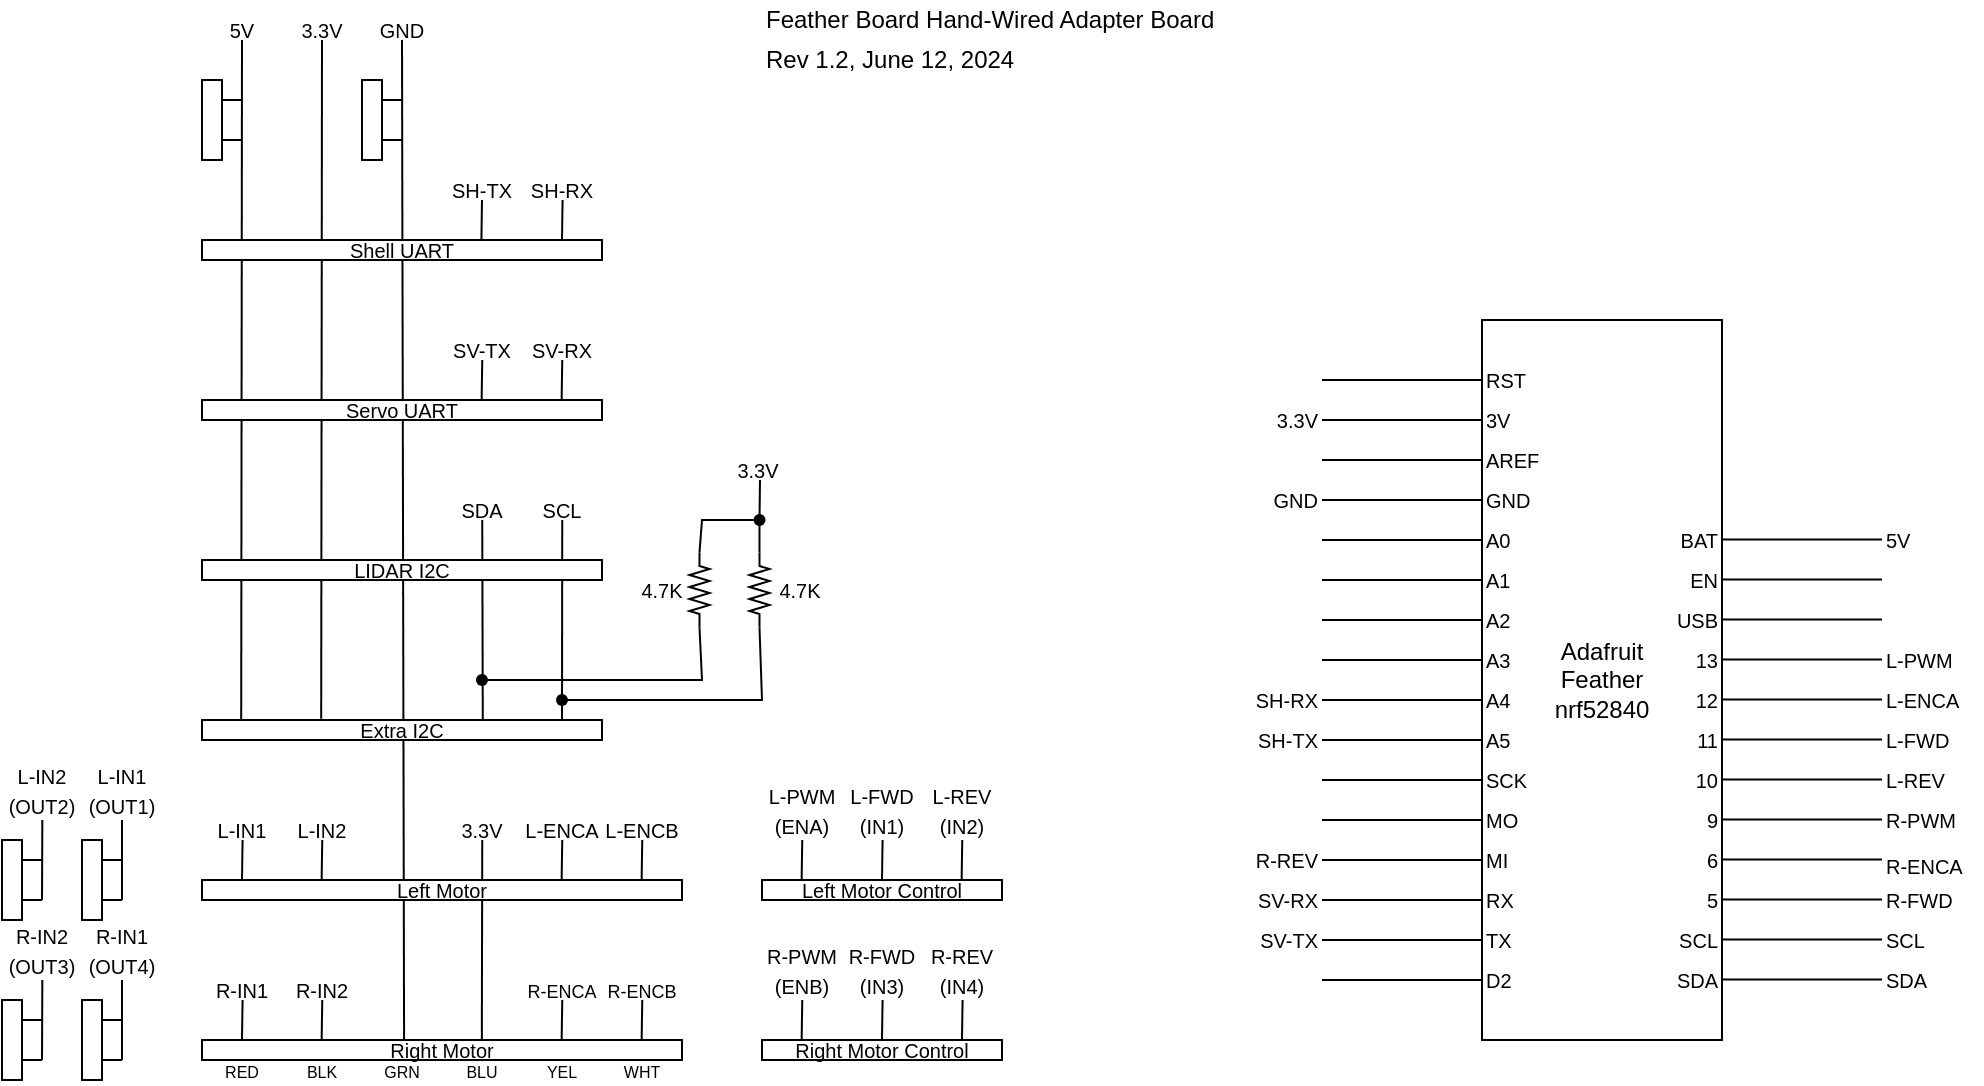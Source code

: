 <mxfile version="24.5.1" type="device">
  <diagram name="Page-1" id="ErsykutCRhVmX9wrEF7B">
    <mxGraphModel dx="818" dy="628" grid="1" gridSize="10" guides="1" tooltips="1" connect="1" arrows="1" fold="1" page="1" pageScale="1" pageWidth="1100" pageHeight="850" math="0" shadow="0">
      <root>
        <mxCell id="0" />
        <mxCell id="1" parent="0" />
        <mxCell id="u8yvNCscexexuMwgu2ZC-60" value="" style="endArrow=none;html=1;rounded=0;exitX=0.583;exitY=-0.033;exitDx=0;exitDy=0;exitPerimeter=0;" parent="1" source="u8yvNCscexexuMwgu2ZC-42" edge="1">
          <mxGeometry width="50" height="50" relative="1" as="geometry">
            <mxPoint x="299.83" y="520" as="sourcePoint" />
            <mxPoint x="300.12" y="500" as="targetPoint" />
          </mxGeometry>
        </mxCell>
        <mxCell id="-B5pS0t0CwIrMXYpFPi_-94" value="" style="endArrow=none;html=1;rounded=0;" parent="1" edge="1">
          <mxGeometry width="50" height="50" relative="1" as="geometry">
            <mxPoint x="340" y="440" as="sourcePoint" />
            <mxPoint x="340.12" y="340" as="targetPoint" />
          </mxGeometry>
        </mxCell>
        <mxCell id="-B5pS0t0CwIrMXYpFPi_-93" value="" style="endArrow=none;html=1;rounded=0;exitX=0.702;exitY=0;exitDx=0;exitDy=0;exitPerimeter=0;" parent="1" source="-B5pS0t0CwIrMXYpFPi_-90" edge="1">
          <mxGeometry width="50" height="50" relative="1" as="geometry">
            <mxPoint x="299.83" y="360" as="sourcePoint" />
            <mxPoint x="300.12" y="340" as="targetPoint" />
          </mxGeometry>
        </mxCell>
        <mxCell id="-B5pS0t0CwIrMXYpFPi_-2" value="Adafruit&lt;div&gt;Feather&lt;/div&gt;&lt;div&gt;nrf52840&lt;/div&gt;" style="rounded=0;whiteSpace=wrap;html=1;" parent="1" vertex="1">
          <mxGeometry x="800" y="240" width="120" height="360" as="geometry" />
        </mxCell>
        <mxCell id="-B5pS0t0CwIrMXYpFPi_-5" value="&lt;font style=&quot;font-size: 10px;&quot;&gt;D2&lt;/font&gt;" style="text;html=1;align=left;verticalAlign=middle;whiteSpace=wrap;rounded=0;" parent="1" vertex="1">
          <mxGeometry x="800" y="560" width="20" height="20" as="geometry" />
        </mxCell>
        <mxCell id="-B5pS0t0CwIrMXYpFPi_-6" value="" style="endArrow=none;html=1;rounded=0;entryX=0;entryY=0.5;entryDx=0;entryDy=0;" parent="1" target="-B5pS0t0CwIrMXYpFPi_-5" edge="1">
          <mxGeometry width="50" height="50" relative="1" as="geometry">
            <mxPoint x="720" y="570" as="sourcePoint" />
            <mxPoint x="790" y="380" as="targetPoint" />
          </mxGeometry>
        </mxCell>
        <mxCell id="-B5pS0t0CwIrMXYpFPi_-7" value="&lt;font style=&quot;font-size: 10px;&quot;&gt;TX&lt;/font&gt;" style="text;html=1;align=left;verticalAlign=middle;whiteSpace=wrap;rounded=0;" parent="1" vertex="1">
          <mxGeometry x="800" y="540" width="20" height="20" as="geometry" />
        </mxCell>
        <mxCell id="-B5pS0t0CwIrMXYpFPi_-8" value="" style="endArrow=none;html=1;rounded=0;entryX=0;entryY=0.5;entryDx=0;entryDy=0;" parent="1" target="-B5pS0t0CwIrMXYpFPi_-7" edge="1">
          <mxGeometry width="50" height="50" relative="1" as="geometry">
            <mxPoint x="720" y="550" as="sourcePoint" />
            <mxPoint x="790" y="360" as="targetPoint" />
          </mxGeometry>
        </mxCell>
        <mxCell id="-B5pS0t0CwIrMXYpFPi_-9" value="&lt;font style=&quot;font-size: 10px;&quot;&gt;RX&lt;/font&gt;" style="text;html=1;align=left;verticalAlign=middle;whiteSpace=wrap;rounded=0;" parent="1" vertex="1">
          <mxGeometry x="800" y="520" width="20" height="20" as="geometry" />
        </mxCell>
        <mxCell id="-B5pS0t0CwIrMXYpFPi_-10" value="" style="endArrow=none;html=1;rounded=0;entryX=0;entryY=0.5;entryDx=0;entryDy=0;" parent="1" target="-B5pS0t0CwIrMXYpFPi_-9" edge="1">
          <mxGeometry width="50" height="50" relative="1" as="geometry">
            <mxPoint x="720" y="530" as="sourcePoint" />
            <mxPoint x="790" y="340" as="targetPoint" />
          </mxGeometry>
        </mxCell>
        <mxCell id="-B5pS0t0CwIrMXYpFPi_-11" value="&lt;font style=&quot;font-size: 10px;&quot;&gt;MI&lt;/font&gt;" style="text;html=1;align=left;verticalAlign=middle;whiteSpace=wrap;rounded=0;" parent="1" vertex="1">
          <mxGeometry x="800" y="500" width="20" height="20" as="geometry" />
        </mxCell>
        <mxCell id="-B5pS0t0CwIrMXYpFPi_-12" value="" style="endArrow=none;html=1;rounded=0;entryX=0;entryY=0.5;entryDx=0;entryDy=0;" parent="1" target="-B5pS0t0CwIrMXYpFPi_-11" edge="1">
          <mxGeometry width="50" height="50" relative="1" as="geometry">
            <mxPoint x="720" y="510" as="sourcePoint" />
            <mxPoint x="790" y="320" as="targetPoint" />
          </mxGeometry>
        </mxCell>
        <mxCell id="-B5pS0t0CwIrMXYpFPi_-13" value="&lt;font style=&quot;font-size: 10px;&quot;&gt;MO&lt;/font&gt;" style="text;html=1;align=left;verticalAlign=middle;whiteSpace=wrap;rounded=0;" parent="1" vertex="1">
          <mxGeometry x="800" y="480" width="20" height="20" as="geometry" />
        </mxCell>
        <mxCell id="-B5pS0t0CwIrMXYpFPi_-14" value="" style="endArrow=none;html=1;rounded=0;entryX=0;entryY=0.5;entryDx=0;entryDy=0;" parent="1" target="-B5pS0t0CwIrMXYpFPi_-13" edge="1">
          <mxGeometry width="50" height="50" relative="1" as="geometry">
            <mxPoint x="720" y="490" as="sourcePoint" />
            <mxPoint x="790" y="300" as="targetPoint" />
          </mxGeometry>
        </mxCell>
        <mxCell id="-B5pS0t0CwIrMXYpFPi_-15" value="&lt;font style=&quot;font-size: 10px;&quot;&gt;SCK&lt;/font&gt;" style="text;html=1;align=left;verticalAlign=middle;whiteSpace=wrap;rounded=0;" parent="1" vertex="1">
          <mxGeometry x="800" y="460" width="20" height="20" as="geometry" />
        </mxCell>
        <mxCell id="-B5pS0t0CwIrMXYpFPi_-16" value="" style="endArrow=none;html=1;rounded=0;entryX=0;entryY=0.5;entryDx=0;entryDy=0;" parent="1" target="-B5pS0t0CwIrMXYpFPi_-15" edge="1">
          <mxGeometry width="50" height="50" relative="1" as="geometry">
            <mxPoint x="720" y="470" as="sourcePoint" />
            <mxPoint x="790" y="280" as="targetPoint" />
          </mxGeometry>
        </mxCell>
        <mxCell id="-B5pS0t0CwIrMXYpFPi_-17" value="&lt;font style=&quot;font-size: 10px;&quot;&gt;A5&lt;/font&gt;" style="text;html=1;align=left;verticalAlign=middle;whiteSpace=wrap;rounded=0;" parent="1" vertex="1">
          <mxGeometry x="800" y="440" width="20" height="20" as="geometry" />
        </mxCell>
        <mxCell id="-B5pS0t0CwIrMXYpFPi_-18" value="" style="endArrow=none;html=1;rounded=0;entryX=0;entryY=0.5;entryDx=0;entryDy=0;" parent="1" target="-B5pS0t0CwIrMXYpFPi_-17" edge="1">
          <mxGeometry width="50" height="50" relative="1" as="geometry">
            <mxPoint x="720" y="450" as="sourcePoint" />
            <mxPoint x="790" y="260" as="targetPoint" />
          </mxGeometry>
        </mxCell>
        <mxCell id="-B5pS0t0CwIrMXYpFPi_-19" value="&lt;font style=&quot;font-size: 10px;&quot;&gt;A4&lt;/font&gt;" style="text;html=1;align=left;verticalAlign=middle;whiteSpace=wrap;rounded=0;" parent="1" vertex="1">
          <mxGeometry x="800" y="420" width="20" height="20" as="geometry" />
        </mxCell>
        <mxCell id="-B5pS0t0CwIrMXYpFPi_-20" value="" style="endArrow=none;html=1;rounded=0;entryX=0;entryY=0.5;entryDx=0;entryDy=0;" parent="1" target="-B5pS0t0CwIrMXYpFPi_-19" edge="1">
          <mxGeometry width="50" height="50" relative="1" as="geometry">
            <mxPoint x="720" y="430" as="sourcePoint" />
            <mxPoint x="790" y="240" as="targetPoint" />
          </mxGeometry>
        </mxCell>
        <mxCell id="-B5pS0t0CwIrMXYpFPi_-21" value="&lt;font style=&quot;font-size: 10px;&quot;&gt;A3&lt;/font&gt;" style="text;html=1;align=left;verticalAlign=middle;whiteSpace=wrap;rounded=0;" parent="1" vertex="1">
          <mxGeometry x="800" y="400" width="20" height="20" as="geometry" />
        </mxCell>
        <mxCell id="-B5pS0t0CwIrMXYpFPi_-22" value="" style="endArrow=none;html=1;rounded=0;entryX=0;entryY=0.5;entryDx=0;entryDy=0;" parent="1" target="-B5pS0t0CwIrMXYpFPi_-21" edge="1">
          <mxGeometry width="50" height="50" relative="1" as="geometry">
            <mxPoint x="720" y="410" as="sourcePoint" />
            <mxPoint x="790" y="220" as="targetPoint" />
          </mxGeometry>
        </mxCell>
        <mxCell id="-B5pS0t0CwIrMXYpFPi_-23" value="&lt;font style=&quot;font-size: 10px;&quot;&gt;A2&lt;/font&gt;" style="text;html=1;align=left;verticalAlign=middle;whiteSpace=wrap;rounded=0;" parent="1" vertex="1">
          <mxGeometry x="800" y="380" width="20" height="20" as="geometry" />
        </mxCell>
        <mxCell id="-B5pS0t0CwIrMXYpFPi_-24" value="" style="endArrow=none;html=1;rounded=0;entryX=0;entryY=0.5;entryDx=0;entryDy=0;" parent="1" target="-B5pS0t0CwIrMXYpFPi_-23" edge="1">
          <mxGeometry width="50" height="50" relative="1" as="geometry">
            <mxPoint x="720" y="390" as="sourcePoint" />
            <mxPoint x="790" y="200" as="targetPoint" />
          </mxGeometry>
        </mxCell>
        <mxCell id="-B5pS0t0CwIrMXYpFPi_-25" value="&lt;font style=&quot;font-size: 10px;&quot;&gt;A1&lt;/font&gt;" style="text;html=1;align=left;verticalAlign=middle;whiteSpace=wrap;rounded=0;" parent="1" vertex="1">
          <mxGeometry x="800" y="360" width="20" height="20" as="geometry" />
        </mxCell>
        <mxCell id="-B5pS0t0CwIrMXYpFPi_-26" value="" style="endArrow=none;html=1;rounded=0;entryX=0;entryY=0.5;entryDx=0;entryDy=0;" parent="1" target="-B5pS0t0CwIrMXYpFPi_-25" edge="1">
          <mxGeometry width="50" height="50" relative="1" as="geometry">
            <mxPoint x="720" y="370" as="sourcePoint" />
            <mxPoint x="790" y="180" as="targetPoint" />
          </mxGeometry>
        </mxCell>
        <mxCell id="-B5pS0t0CwIrMXYpFPi_-27" value="&lt;font style=&quot;font-size: 10px;&quot;&gt;A0&lt;/font&gt;" style="text;html=1;align=left;verticalAlign=middle;whiteSpace=wrap;rounded=0;" parent="1" vertex="1">
          <mxGeometry x="800" y="340" width="20" height="20" as="geometry" />
        </mxCell>
        <mxCell id="-B5pS0t0CwIrMXYpFPi_-28" value="" style="endArrow=none;html=1;rounded=0;entryX=0;entryY=0.5;entryDx=0;entryDy=0;" parent="1" target="-B5pS0t0CwIrMXYpFPi_-27" edge="1">
          <mxGeometry width="50" height="50" relative="1" as="geometry">
            <mxPoint x="720" y="350" as="sourcePoint" />
            <mxPoint x="790" y="160" as="targetPoint" />
          </mxGeometry>
        </mxCell>
        <mxCell id="-B5pS0t0CwIrMXYpFPi_-29" value="&lt;font style=&quot;font-size: 10px;&quot;&gt;GND&lt;/font&gt;" style="text;html=1;align=left;verticalAlign=middle;whiteSpace=wrap;rounded=0;" parent="1" vertex="1">
          <mxGeometry x="800" y="320" width="20" height="20" as="geometry" />
        </mxCell>
        <mxCell id="-B5pS0t0CwIrMXYpFPi_-30" value="" style="endArrow=none;html=1;rounded=0;entryX=0;entryY=0.5;entryDx=0;entryDy=0;" parent="1" target="-B5pS0t0CwIrMXYpFPi_-29" edge="1">
          <mxGeometry width="50" height="50" relative="1" as="geometry">
            <mxPoint x="720" y="330" as="sourcePoint" />
            <mxPoint x="790" y="140" as="targetPoint" />
          </mxGeometry>
        </mxCell>
        <mxCell id="-B5pS0t0CwIrMXYpFPi_-31" value="&lt;font style=&quot;font-size: 10px;&quot;&gt;AREF&lt;/font&gt;" style="text;html=1;align=left;verticalAlign=middle;whiteSpace=wrap;rounded=0;" parent="1" vertex="1">
          <mxGeometry x="800" y="300" width="20" height="20" as="geometry" />
        </mxCell>
        <mxCell id="-B5pS0t0CwIrMXYpFPi_-32" value="" style="endArrow=none;html=1;rounded=0;entryX=0;entryY=0.5;entryDx=0;entryDy=0;" parent="1" target="-B5pS0t0CwIrMXYpFPi_-31" edge="1">
          <mxGeometry width="50" height="50" relative="1" as="geometry">
            <mxPoint x="720" y="310" as="sourcePoint" />
            <mxPoint x="790" y="120" as="targetPoint" />
          </mxGeometry>
        </mxCell>
        <mxCell id="-B5pS0t0CwIrMXYpFPi_-35" value="&lt;font style=&quot;font-size: 10px;&quot;&gt;3V&lt;/font&gt;" style="text;html=1;align=left;verticalAlign=middle;whiteSpace=wrap;rounded=0;" parent="1" vertex="1">
          <mxGeometry x="800" y="280" width="20" height="20" as="geometry" />
        </mxCell>
        <mxCell id="-B5pS0t0CwIrMXYpFPi_-36" value="" style="endArrow=none;html=1;rounded=0;entryX=0;entryY=0.5;entryDx=0;entryDy=0;" parent="1" target="-B5pS0t0CwIrMXYpFPi_-35" edge="1">
          <mxGeometry width="50" height="50" relative="1" as="geometry">
            <mxPoint x="720" y="290" as="sourcePoint" />
            <mxPoint x="790" y="100" as="targetPoint" />
          </mxGeometry>
        </mxCell>
        <mxCell id="-B5pS0t0CwIrMXYpFPi_-37" value="&lt;font style=&quot;font-size: 10px;&quot;&gt;RST&lt;/font&gt;" style="text;html=1;align=left;verticalAlign=middle;whiteSpace=wrap;rounded=0;" parent="1" vertex="1">
          <mxGeometry x="800" y="260" width="20" height="20" as="geometry" />
        </mxCell>
        <mxCell id="-B5pS0t0CwIrMXYpFPi_-38" value="" style="endArrow=none;html=1;rounded=0;entryX=0;entryY=0.5;entryDx=0;entryDy=0;" parent="1" target="-B5pS0t0CwIrMXYpFPi_-37" edge="1">
          <mxGeometry width="50" height="50" relative="1" as="geometry">
            <mxPoint x="720" y="270" as="sourcePoint" />
            <mxPoint x="790" y="80" as="targetPoint" />
          </mxGeometry>
        </mxCell>
        <mxCell id="-B5pS0t0CwIrMXYpFPi_-39" value="&lt;font style=&quot;font-size: 10px;&quot;&gt;SDA&lt;/font&gt;" style="text;html=1;align=right;verticalAlign=middle;whiteSpace=wrap;rounded=0;" parent="1" vertex="1">
          <mxGeometry x="900" y="560" width="20" height="20" as="geometry" />
        </mxCell>
        <mxCell id="-B5pS0t0CwIrMXYpFPi_-40" value="" style="endArrow=none;html=1;rounded=0;entryX=0;entryY=0.5;entryDx=0;entryDy=0;" parent="1" edge="1">
          <mxGeometry width="50" height="50" relative="1" as="geometry">
            <mxPoint x="920" y="569.76" as="sourcePoint" />
            <mxPoint x="1000" y="569.76" as="targetPoint" />
          </mxGeometry>
        </mxCell>
        <mxCell id="-B5pS0t0CwIrMXYpFPi_-42" value="&lt;font style=&quot;font-size: 10px;&quot;&gt;SCL&lt;/font&gt;" style="text;html=1;align=right;verticalAlign=middle;whiteSpace=wrap;rounded=0;" parent="1" vertex="1">
          <mxGeometry x="900" y="540" width="20" height="20" as="geometry" />
        </mxCell>
        <mxCell id="-B5pS0t0CwIrMXYpFPi_-43" value="" style="endArrow=none;html=1;rounded=0;entryX=0;entryY=0.5;entryDx=0;entryDy=0;" parent="1" edge="1">
          <mxGeometry width="50" height="50" relative="1" as="geometry">
            <mxPoint x="920" y="549.76" as="sourcePoint" />
            <mxPoint x="1000" y="549.76" as="targetPoint" />
          </mxGeometry>
        </mxCell>
        <mxCell id="-B5pS0t0CwIrMXYpFPi_-44" value="&lt;font style=&quot;font-size: 10px;&quot;&gt;5&lt;/font&gt;" style="text;html=1;align=right;verticalAlign=middle;whiteSpace=wrap;rounded=0;" parent="1" vertex="1">
          <mxGeometry x="900" y="520" width="20" height="20" as="geometry" />
        </mxCell>
        <mxCell id="-B5pS0t0CwIrMXYpFPi_-45" value="" style="endArrow=none;html=1;rounded=0;entryX=0;entryY=0.5;entryDx=0;entryDy=0;" parent="1" edge="1">
          <mxGeometry width="50" height="50" relative="1" as="geometry">
            <mxPoint x="920" y="529.76" as="sourcePoint" />
            <mxPoint x="1000" y="529.76" as="targetPoint" />
          </mxGeometry>
        </mxCell>
        <mxCell id="-B5pS0t0CwIrMXYpFPi_-46" value="&lt;font style=&quot;font-size: 10px;&quot;&gt;6&lt;/font&gt;" style="text;html=1;align=right;verticalAlign=middle;whiteSpace=wrap;rounded=0;" parent="1" vertex="1">
          <mxGeometry x="900" y="500" width="20" height="20" as="geometry" />
        </mxCell>
        <mxCell id="-B5pS0t0CwIrMXYpFPi_-47" value="" style="endArrow=none;html=1;rounded=0;entryX=0;entryY=0.5;entryDx=0;entryDy=0;" parent="1" edge="1">
          <mxGeometry width="50" height="50" relative="1" as="geometry">
            <mxPoint x="920" y="509.76" as="sourcePoint" />
            <mxPoint x="1000" y="509.76" as="targetPoint" />
          </mxGeometry>
        </mxCell>
        <mxCell id="-B5pS0t0CwIrMXYpFPi_-48" value="&lt;font style=&quot;font-size: 10px;&quot;&gt;9&lt;/font&gt;" style="text;html=1;align=right;verticalAlign=middle;whiteSpace=wrap;rounded=0;" parent="1" vertex="1">
          <mxGeometry x="900" y="480" width="20" height="20" as="geometry" />
        </mxCell>
        <mxCell id="-B5pS0t0CwIrMXYpFPi_-49" value="" style="endArrow=none;html=1;rounded=0;entryX=0;entryY=0.5;entryDx=0;entryDy=0;" parent="1" edge="1">
          <mxGeometry width="50" height="50" relative="1" as="geometry">
            <mxPoint x="920" y="489.76" as="sourcePoint" />
            <mxPoint x="1000" y="489.76" as="targetPoint" />
          </mxGeometry>
        </mxCell>
        <mxCell id="-B5pS0t0CwIrMXYpFPi_-50" value="&lt;font style=&quot;font-size: 10px;&quot;&gt;10&lt;/font&gt;" style="text;html=1;align=right;verticalAlign=middle;whiteSpace=wrap;rounded=0;" parent="1" vertex="1">
          <mxGeometry x="900" y="460" width="20" height="20" as="geometry" />
        </mxCell>
        <mxCell id="-B5pS0t0CwIrMXYpFPi_-51" value="" style="endArrow=none;html=1;rounded=0;entryX=0;entryY=0.5;entryDx=0;entryDy=0;" parent="1" edge="1">
          <mxGeometry width="50" height="50" relative="1" as="geometry">
            <mxPoint x="920" y="469.76" as="sourcePoint" />
            <mxPoint x="1000" y="469.76" as="targetPoint" />
          </mxGeometry>
        </mxCell>
        <mxCell id="-B5pS0t0CwIrMXYpFPi_-52" value="&lt;font style=&quot;font-size: 10px;&quot;&gt;11&lt;/font&gt;" style="text;html=1;align=right;verticalAlign=middle;whiteSpace=wrap;rounded=0;" parent="1" vertex="1">
          <mxGeometry x="900" y="440" width="20" height="20" as="geometry" />
        </mxCell>
        <mxCell id="-B5pS0t0CwIrMXYpFPi_-53" value="" style="endArrow=none;html=1;rounded=0;entryX=0;entryY=0.5;entryDx=0;entryDy=0;" parent="1" edge="1">
          <mxGeometry width="50" height="50" relative="1" as="geometry">
            <mxPoint x="920" y="449.76" as="sourcePoint" />
            <mxPoint x="1000" y="449.76" as="targetPoint" />
          </mxGeometry>
        </mxCell>
        <mxCell id="-B5pS0t0CwIrMXYpFPi_-54" value="&lt;font style=&quot;font-size: 10px;&quot;&gt;12&lt;/font&gt;" style="text;html=1;align=right;verticalAlign=middle;whiteSpace=wrap;rounded=0;" parent="1" vertex="1">
          <mxGeometry x="900" y="420" width="20" height="20" as="geometry" />
        </mxCell>
        <mxCell id="-B5pS0t0CwIrMXYpFPi_-55" value="" style="endArrow=none;html=1;rounded=0;entryX=0;entryY=0.5;entryDx=0;entryDy=0;" parent="1" edge="1">
          <mxGeometry width="50" height="50" relative="1" as="geometry">
            <mxPoint x="920" y="429.76" as="sourcePoint" />
            <mxPoint x="1000" y="429.76" as="targetPoint" />
          </mxGeometry>
        </mxCell>
        <mxCell id="-B5pS0t0CwIrMXYpFPi_-56" value="&lt;font style=&quot;font-size: 10px;&quot;&gt;13&lt;/font&gt;" style="text;html=1;align=right;verticalAlign=middle;whiteSpace=wrap;rounded=0;" parent="1" vertex="1">
          <mxGeometry x="900" y="400" width="20" height="20" as="geometry" />
        </mxCell>
        <mxCell id="-B5pS0t0CwIrMXYpFPi_-57" value="" style="endArrow=none;html=1;rounded=0;entryX=0;entryY=0.5;entryDx=0;entryDy=0;" parent="1" edge="1">
          <mxGeometry width="50" height="50" relative="1" as="geometry">
            <mxPoint x="920" y="409.76" as="sourcePoint" />
            <mxPoint x="1000" y="409.76" as="targetPoint" />
          </mxGeometry>
        </mxCell>
        <mxCell id="-B5pS0t0CwIrMXYpFPi_-58" value="&lt;font style=&quot;font-size: 10px;&quot;&gt;USB&lt;/font&gt;" style="text;html=1;align=right;verticalAlign=middle;whiteSpace=wrap;rounded=0;" parent="1" vertex="1">
          <mxGeometry x="900" y="380" width="20" height="20" as="geometry" />
        </mxCell>
        <mxCell id="-B5pS0t0CwIrMXYpFPi_-59" value="" style="endArrow=none;html=1;rounded=0;entryX=0;entryY=0.5;entryDx=0;entryDy=0;" parent="1" edge="1">
          <mxGeometry width="50" height="50" relative="1" as="geometry">
            <mxPoint x="920" y="389.76" as="sourcePoint" />
            <mxPoint x="1000" y="389.76" as="targetPoint" />
          </mxGeometry>
        </mxCell>
        <mxCell id="-B5pS0t0CwIrMXYpFPi_-60" value="&lt;font style=&quot;font-size: 10px;&quot;&gt;EN&lt;/font&gt;" style="text;html=1;align=right;verticalAlign=middle;whiteSpace=wrap;rounded=0;" parent="1" vertex="1">
          <mxGeometry x="900" y="360" width="20" height="20" as="geometry" />
        </mxCell>
        <mxCell id="-B5pS0t0CwIrMXYpFPi_-61" value="" style="endArrow=none;html=1;rounded=0;entryX=0;entryY=0.5;entryDx=0;entryDy=0;" parent="1" edge="1">
          <mxGeometry width="50" height="50" relative="1" as="geometry">
            <mxPoint x="920" y="369.76" as="sourcePoint" />
            <mxPoint x="1000" y="369.76" as="targetPoint" />
          </mxGeometry>
        </mxCell>
        <mxCell id="-B5pS0t0CwIrMXYpFPi_-62" value="&lt;font style=&quot;font-size: 10px;&quot;&gt;BAT&lt;/font&gt;" style="text;html=1;align=right;verticalAlign=middle;whiteSpace=wrap;rounded=0;" parent="1" vertex="1">
          <mxGeometry x="900" y="340" width="20" height="20" as="geometry" />
        </mxCell>
        <mxCell id="-B5pS0t0CwIrMXYpFPi_-63" value="" style="endArrow=none;html=1;rounded=0;entryX=0;entryY=0.5;entryDx=0;entryDy=0;" parent="1" edge="1">
          <mxGeometry width="50" height="50" relative="1" as="geometry">
            <mxPoint x="920" y="349.76" as="sourcePoint" />
            <mxPoint x="1000" y="349.76" as="targetPoint" />
          </mxGeometry>
        </mxCell>
        <mxCell id="-B5pS0t0CwIrMXYpFPi_-64" value="" style="rounded=0;whiteSpace=wrap;html=1;" parent="1" vertex="1">
          <mxGeometry x="160" y="120" width="10" height="40" as="geometry" />
        </mxCell>
        <mxCell id="-B5pS0t0CwIrMXYpFPi_-66" value="" style="endArrow=none;html=1;rounded=0;exitX=1;exitY=0.25;exitDx=0;exitDy=0;" parent="1" source="-B5pS0t0CwIrMXYpFPi_-64" edge="1">
          <mxGeometry width="50" height="50" relative="1" as="geometry">
            <mxPoint x="350" y="200" as="sourcePoint" />
            <mxPoint x="180" y="130" as="targetPoint" />
          </mxGeometry>
        </mxCell>
        <mxCell id="-B5pS0t0CwIrMXYpFPi_-67" value="" style="endArrow=none;html=1;rounded=0;exitX=1;exitY=0.25;exitDx=0;exitDy=0;" parent="1" edge="1">
          <mxGeometry width="50" height="50" relative="1" as="geometry">
            <mxPoint x="170" y="150" as="sourcePoint" />
            <mxPoint x="180" y="150" as="targetPoint" />
          </mxGeometry>
        </mxCell>
        <mxCell id="-B5pS0t0CwIrMXYpFPi_-68" value="" style="rounded=0;whiteSpace=wrap;html=1;" parent="1" vertex="1">
          <mxGeometry x="240" y="120" width="10" height="40" as="geometry" />
        </mxCell>
        <mxCell id="-B5pS0t0CwIrMXYpFPi_-69" value="" style="endArrow=none;html=1;rounded=0;exitX=1;exitY=0.25;exitDx=0;exitDy=0;" parent="1" source="-B5pS0t0CwIrMXYpFPi_-68" edge="1">
          <mxGeometry width="50" height="50" relative="1" as="geometry">
            <mxPoint x="430" y="200" as="sourcePoint" />
            <mxPoint x="260" y="130" as="targetPoint" />
          </mxGeometry>
        </mxCell>
        <mxCell id="-B5pS0t0CwIrMXYpFPi_-70" value="" style="endArrow=none;html=1;rounded=0;exitX=1;exitY=0.25;exitDx=0;exitDy=0;" parent="1" edge="1">
          <mxGeometry width="50" height="50" relative="1" as="geometry">
            <mxPoint x="250" y="150" as="sourcePoint" />
            <mxPoint x="260" y="150" as="targetPoint" />
          </mxGeometry>
        </mxCell>
        <mxCell id="-B5pS0t0CwIrMXYpFPi_-71" value="" style="endArrow=none;html=1;rounded=0;exitX=0.098;exitY=0.048;exitDx=0;exitDy=0;exitPerimeter=0;" parent="1" source="-B5pS0t0CwIrMXYpFPi_-90" edge="1">
          <mxGeometry width="50" height="50" relative="1" as="geometry">
            <mxPoint x="180" y="600" as="sourcePoint" />
            <mxPoint x="180" y="100" as="targetPoint" />
          </mxGeometry>
        </mxCell>
        <mxCell id="-B5pS0t0CwIrMXYpFPi_-72" value="&lt;font style=&quot;font-size: 10px;&quot;&gt;5V&lt;/font&gt;" style="text;html=1;align=center;verticalAlign=middle;whiteSpace=wrap;rounded=0;" parent="1" vertex="1">
          <mxGeometry x="170" y="90" width="20" height="10" as="geometry" />
        </mxCell>
        <mxCell id="-B5pS0t0CwIrMXYpFPi_-74" value="" style="endArrow=none;html=1;rounded=0;exitX=0.421;exitY=-0.05;exitDx=0;exitDy=0;exitPerimeter=0;" parent="1" source="u8yvNCscexexuMwgu2ZC-42" edge="1">
          <mxGeometry width="50" height="50" relative="1" as="geometry">
            <mxPoint x="260" y="600" as="sourcePoint" />
            <mxPoint x="260" y="100" as="targetPoint" />
          </mxGeometry>
        </mxCell>
        <mxCell id="-B5pS0t0CwIrMXYpFPi_-75" value="&lt;font style=&quot;font-size: 10px;&quot;&gt;GND&lt;/font&gt;" style="text;html=1;align=center;verticalAlign=middle;whiteSpace=wrap;rounded=0;" parent="1" vertex="1">
          <mxGeometry x="250" y="90" width="20" height="10" as="geometry" />
        </mxCell>
        <mxCell id="-B5pS0t0CwIrMXYpFPi_-77" value="" style="endArrow=none;html=1;rounded=0;exitX=0.298;exitY=-0.067;exitDx=0;exitDy=0;exitPerimeter=0;" parent="1" source="-B5pS0t0CwIrMXYpFPi_-90" edge="1">
          <mxGeometry width="50" height="50" relative="1" as="geometry">
            <mxPoint x="220" y="602.286" as="sourcePoint" />
            <mxPoint x="220" y="100" as="targetPoint" />
          </mxGeometry>
        </mxCell>
        <mxCell id="-B5pS0t0CwIrMXYpFPi_-78" value="&lt;font style=&quot;font-size: 10px;&quot;&gt;3.3V&lt;/font&gt;" style="text;html=1;align=center;verticalAlign=middle;whiteSpace=wrap;rounded=0;" parent="1" vertex="1">
          <mxGeometry x="210" y="90" width="20" height="10" as="geometry" />
        </mxCell>
        <mxCell id="-B5pS0t0CwIrMXYpFPi_-79" value="&lt;font style=&quot;font-size: 10px;&quot;&gt;Shell UART&lt;/font&gt;" style="rounded=0;whiteSpace=wrap;html=1;" parent="1" vertex="1">
          <mxGeometry x="160" y="200" width="200" height="10" as="geometry" />
        </mxCell>
        <mxCell id="-B5pS0t0CwIrMXYpFPi_-80" value="" style="endArrow=none;html=1;rounded=0;" parent="1" edge="1">
          <mxGeometry width="50" height="50" relative="1" as="geometry">
            <mxPoint x="299.71" y="200" as="sourcePoint" />
            <mxPoint x="300" y="180" as="targetPoint" />
          </mxGeometry>
        </mxCell>
        <mxCell id="-B5pS0t0CwIrMXYpFPi_-81" value="" style="endArrow=none;html=1;rounded=0;" parent="1" edge="1">
          <mxGeometry width="50" height="50" relative="1" as="geometry">
            <mxPoint x="340" y="200" as="sourcePoint" />
            <mxPoint x="340.29" y="180" as="targetPoint" />
          </mxGeometry>
        </mxCell>
        <mxCell id="-B5pS0t0CwIrMXYpFPi_-82" value="&lt;font style=&quot;font-size: 10px;&quot;&gt;SH-&lt;/font&gt;&lt;span style=&quot;font-size: 10px; background-color: initial;&quot;&gt;TX&lt;/span&gt;" style="text;html=1;align=center;verticalAlign=middle;whiteSpace=wrap;rounded=0;" parent="1" vertex="1">
          <mxGeometry x="280" y="170" width="40" height="10" as="geometry" />
        </mxCell>
        <mxCell id="-B5pS0t0CwIrMXYpFPi_-83" value="&lt;font style=&quot;font-size: 10px;&quot;&gt;SH-&lt;/font&gt;&lt;span style=&quot;font-size: 10px; background-color: initial;&quot;&gt;RX&lt;/span&gt;" style="text;html=1;align=center;verticalAlign=middle;whiteSpace=wrap;rounded=0;" parent="1" vertex="1">
          <mxGeometry x="320" y="170" width="40" height="10" as="geometry" />
        </mxCell>
        <mxCell id="-B5pS0t0CwIrMXYpFPi_-84" value="&lt;font style=&quot;font-size: 10px;&quot;&gt;Servo UART&lt;/font&gt;" style="rounded=0;whiteSpace=wrap;html=1;" parent="1" vertex="1">
          <mxGeometry x="160" y="280" width="200" height="10" as="geometry" />
        </mxCell>
        <mxCell id="-B5pS0t0CwIrMXYpFPi_-85" value="" style="endArrow=none;html=1;rounded=0;" parent="1" edge="1">
          <mxGeometry width="50" height="50" relative="1" as="geometry">
            <mxPoint x="299.83" y="280" as="sourcePoint" />
            <mxPoint x="300.12" y="260" as="targetPoint" />
          </mxGeometry>
        </mxCell>
        <mxCell id="-B5pS0t0CwIrMXYpFPi_-86" value="" style="endArrow=none;html=1;rounded=0;" parent="1" edge="1">
          <mxGeometry width="50" height="50" relative="1" as="geometry">
            <mxPoint x="339.83" y="280" as="sourcePoint" />
            <mxPoint x="340.12" y="260" as="targetPoint" />
          </mxGeometry>
        </mxCell>
        <mxCell id="-B5pS0t0CwIrMXYpFPi_-87" value="&lt;font style=&quot;font-size: 10px;&quot;&gt;SV-&lt;/font&gt;&lt;span style=&quot;font-size: 10px; background-color: initial;&quot;&gt;TX&lt;/span&gt;" style="text;html=1;align=center;verticalAlign=middle;whiteSpace=wrap;rounded=0;" parent="1" vertex="1">
          <mxGeometry x="280" y="250" width="40" height="10" as="geometry" />
        </mxCell>
        <mxCell id="-B5pS0t0CwIrMXYpFPi_-88" value="&lt;font style=&quot;font-size: 10px;&quot;&gt;SV-&lt;/font&gt;&lt;span style=&quot;font-size: 10px; background-color: initial;&quot;&gt;RX&lt;/span&gt;" style="text;html=1;align=center;verticalAlign=middle;whiteSpace=wrap;rounded=0;" parent="1" vertex="1">
          <mxGeometry x="320" y="250" width="40" height="10" as="geometry" />
        </mxCell>
        <mxCell id="-B5pS0t0CwIrMXYpFPi_-89" value="&lt;font style=&quot;font-size: 10px;&quot;&gt;LIDAR I2C&lt;/font&gt;" style="rounded=0;whiteSpace=wrap;html=1;" parent="1" vertex="1">
          <mxGeometry x="160" y="360" width="200" height="10" as="geometry" />
        </mxCell>
        <mxCell id="-B5pS0t0CwIrMXYpFPi_-90" value="&lt;font style=&quot;font-size: 10px;&quot;&gt;Extra I2C&lt;/font&gt;" style="rounded=0;whiteSpace=wrap;html=1;" parent="1" vertex="1">
          <mxGeometry x="160" y="440" width="200" height="10" as="geometry" />
        </mxCell>
        <mxCell id="-B5pS0t0CwIrMXYpFPi_-91" value="&lt;font style=&quot;font-size: 10px;&quot;&gt;Left Motor Control&lt;/font&gt;" style="rounded=0;whiteSpace=wrap;html=1;" parent="1" vertex="1">
          <mxGeometry x="440" y="520" width="120" height="10" as="geometry" />
        </mxCell>
        <mxCell id="-B5pS0t0CwIrMXYpFPi_-92" value="&lt;font style=&quot;font-size: 10px;&quot;&gt;Right Motor Control&lt;/font&gt;" style="rounded=0;whiteSpace=wrap;html=1;" parent="1" vertex="1">
          <mxGeometry x="440" y="600" width="120" height="10" as="geometry" />
        </mxCell>
        <mxCell id="-B5pS0t0CwIrMXYpFPi_-98" value="" style="endArrow=none;html=1;rounded=0;" parent="1" edge="1">
          <mxGeometry width="50" height="50" relative="1" as="geometry">
            <mxPoint x="459.83" y="520" as="sourcePoint" />
            <mxPoint x="460.12" y="500" as="targetPoint" />
          </mxGeometry>
        </mxCell>
        <mxCell id="-B5pS0t0CwIrMXYpFPi_-99" value="" style="endArrow=none;html=1;rounded=0;" parent="1" edge="1">
          <mxGeometry width="50" height="50" relative="1" as="geometry">
            <mxPoint x="500" y="520" as="sourcePoint" />
            <mxPoint x="500.29" y="500" as="targetPoint" />
          </mxGeometry>
        </mxCell>
        <mxCell id="-B5pS0t0CwIrMXYpFPi_-100" value="" style="endArrow=none;html=1;rounded=0;" parent="1" edge="1">
          <mxGeometry width="50" height="50" relative="1" as="geometry">
            <mxPoint x="219.83" y="520" as="sourcePoint" />
            <mxPoint x="220.12" y="500" as="targetPoint" />
          </mxGeometry>
        </mxCell>
        <mxCell id="-B5pS0t0CwIrMXYpFPi_-101" value="" style="endArrow=none;html=1;rounded=0;" parent="1" edge="1">
          <mxGeometry width="50" height="50" relative="1" as="geometry">
            <mxPoint x="459.83" y="600" as="sourcePoint" />
            <mxPoint x="460.12" y="580" as="targetPoint" />
          </mxGeometry>
        </mxCell>
        <mxCell id="-B5pS0t0CwIrMXYpFPi_-102" value="" style="endArrow=none;html=1;rounded=0;" parent="1" edge="1">
          <mxGeometry width="50" height="50" relative="1" as="geometry">
            <mxPoint x="500" y="600" as="sourcePoint" />
            <mxPoint x="500.29" y="580" as="targetPoint" />
          </mxGeometry>
        </mxCell>
        <mxCell id="-B5pS0t0CwIrMXYpFPi_-103" value="" style="endArrow=none;html=1;rounded=0;" parent="1" edge="1">
          <mxGeometry width="50" height="50" relative="1" as="geometry">
            <mxPoint x="540" y="600" as="sourcePoint" />
            <mxPoint x="540.29" y="580" as="targetPoint" />
          </mxGeometry>
        </mxCell>
        <mxCell id="-B5pS0t0CwIrMXYpFPi_-104" value="" style="endArrow=none;html=1;rounded=0;" parent="1" edge="1">
          <mxGeometry width="50" height="50" relative="1" as="geometry">
            <mxPoint x="539.83" y="520" as="sourcePoint" />
            <mxPoint x="540.12" y="500" as="targetPoint" />
          </mxGeometry>
        </mxCell>
        <mxCell id="-B5pS0t0CwIrMXYpFPi_-105" value="&lt;span style=&quot;font-size: 10px;&quot;&gt;SCL&lt;/span&gt;" style="text;html=1;align=center;verticalAlign=middle;whiteSpace=wrap;rounded=0;" parent="1" vertex="1">
          <mxGeometry x="330" y="330" width="20" height="10" as="geometry" />
        </mxCell>
        <mxCell id="-B5pS0t0CwIrMXYpFPi_-106" value="&lt;span style=&quot;font-size: 10px;&quot;&gt;SDA&lt;/span&gt;" style="text;html=1;align=center;verticalAlign=middle;whiteSpace=wrap;rounded=0;" parent="1" vertex="1">
          <mxGeometry x="290" y="330" width="20" height="10" as="geometry" />
        </mxCell>
        <mxCell id="-B5pS0t0CwIrMXYpFPi_-110" value="&lt;span style=&quot;font-size: 10px;&quot;&gt;L-PWM&lt;/span&gt;&lt;div&gt;&lt;span style=&quot;font-size: 10px;&quot;&gt;(ENA)&lt;/span&gt;&lt;/div&gt;" style="text;html=1;align=center;verticalAlign=middle;whiteSpace=wrap;rounded=0;" parent="1" vertex="1">
          <mxGeometry x="440" y="470" width="40" height="30" as="geometry" />
        </mxCell>
        <mxCell id="-B5pS0t0CwIrMXYpFPi_-111" value="&lt;span style=&quot;font-size: 10px;&quot;&gt;L-FWD&lt;/span&gt;&lt;div&gt;&lt;span style=&quot;font-size: 10px;&quot;&gt;(IN1)&lt;/span&gt;&lt;/div&gt;" style="text;html=1;align=center;verticalAlign=middle;whiteSpace=wrap;rounded=0;" parent="1" vertex="1">
          <mxGeometry x="480" y="470" width="40" height="30" as="geometry" />
        </mxCell>
        <mxCell id="-B5pS0t0CwIrMXYpFPi_-112" value="&lt;span style=&quot;font-size: 10px;&quot;&gt;L-REV&lt;/span&gt;&lt;div&gt;&lt;span style=&quot;font-size: 10px;&quot;&gt;(IN2)&lt;/span&gt;&lt;/div&gt;" style="text;html=1;align=center;verticalAlign=middle;whiteSpace=wrap;rounded=0;" parent="1" vertex="1">
          <mxGeometry x="520" y="470" width="40" height="30" as="geometry" />
        </mxCell>
        <mxCell id="-B5pS0t0CwIrMXYpFPi_-114" value="&lt;span style=&quot;font-size: 10px;&quot;&gt;R-PWM&lt;/span&gt;&lt;div&gt;&lt;span style=&quot;font-size: 10px;&quot;&gt;(ENB)&lt;/span&gt;&lt;/div&gt;" style="text;html=1;align=center;verticalAlign=middle;whiteSpace=wrap;rounded=0;" parent="1" vertex="1">
          <mxGeometry x="440" y="550" width="40" height="30" as="geometry" />
        </mxCell>
        <mxCell id="-B5pS0t0CwIrMXYpFPi_-115" value="&lt;span style=&quot;font-size: 10px;&quot;&gt;R-FWD&lt;/span&gt;&lt;div&gt;&lt;span style=&quot;font-size: 10px;&quot;&gt;(IN3)&lt;/span&gt;&lt;/div&gt;" style="text;html=1;align=center;verticalAlign=middle;whiteSpace=wrap;rounded=0;" parent="1" vertex="1">
          <mxGeometry x="480" y="550" width="40" height="30" as="geometry" />
        </mxCell>
        <mxCell id="-B5pS0t0CwIrMXYpFPi_-116" value="&lt;span style=&quot;font-size: 10px;&quot;&gt;R-REV&lt;/span&gt;&lt;div&gt;&lt;span style=&quot;font-size: 10px;&quot;&gt;(IN4)&lt;/span&gt;&lt;/div&gt;" style="text;html=1;align=center;verticalAlign=middle;whiteSpace=wrap;rounded=0;" parent="1" vertex="1">
          <mxGeometry x="520" y="550" width="40" height="30" as="geometry" />
        </mxCell>
        <mxCell id="-B5pS0t0CwIrMXYpFPi_-118" value="" style="pointerEvents=1;verticalLabelPosition=bottom;shadow=0;dashed=0;align=center;html=1;verticalAlign=top;shape=mxgraph.electrical.resistors.resistor_2;rotation=-90;" parent="1" vertex="1">
          <mxGeometry x="390" y="370" width="37.5" height="10" as="geometry" />
        </mxCell>
        <mxCell id="-B5pS0t0CwIrMXYpFPi_-119" value="" style="pointerEvents=1;verticalLabelPosition=bottom;shadow=0;dashed=0;align=center;html=1;verticalAlign=top;shape=mxgraph.electrical.resistors.resistor_2;rotation=-90;" parent="1" vertex="1">
          <mxGeometry x="420" y="370" width="37.5" height="10" as="geometry" />
        </mxCell>
        <mxCell id="-B5pS0t0CwIrMXYpFPi_-120" value="" style="endArrow=none;html=1;rounded=0;entryX=0;entryY=0.5;entryDx=0;entryDy=0;entryPerimeter=0;" parent="1" source="-B5pS0t0CwIrMXYpFPi_-122" target="-B5pS0t0CwIrMXYpFPi_-118" edge="1">
          <mxGeometry width="50" height="50" relative="1" as="geometry">
            <mxPoint x="300" y="420" as="sourcePoint" />
            <mxPoint x="470" y="400" as="targetPoint" />
            <Array as="points">
              <mxPoint x="410" y="420" />
            </Array>
          </mxGeometry>
        </mxCell>
        <mxCell id="-B5pS0t0CwIrMXYpFPi_-121" value="" style="endArrow=none;html=1;rounded=0;entryX=0;entryY=0.5;entryDx=0;entryDy=0;entryPerimeter=0;" parent="1" source="-B5pS0t0CwIrMXYpFPi_-124" target="-B5pS0t0CwIrMXYpFPi_-119" edge="1">
          <mxGeometry width="50" height="50" relative="1" as="geometry">
            <mxPoint x="340" y="430" as="sourcePoint" />
            <mxPoint x="460" y="310" as="targetPoint" />
            <Array as="points">
              <mxPoint x="440" y="430" />
            </Array>
          </mxGeometry>
        </mxCell>
        <mxCell id="-B5pS0t0CwIrMXYpFPi_-122" value="" style="shape=waypoint;sketch=0;fillStyle=solid;size=6;pointerEvents=1;points=[];fillColor=none;resizable=0;rotatable=0;perimeter=centerPerimeter;snapToPoint=1;" parent="1" vertex="1">
          <mxGeometry x="290" y="410" width="20" height="20" as="geometry" />
        </mxCell>
        <mxCell id="-B5pS0t0CwIrMXYpFPi_-123" value="" style="endArrow=none;html=1;rounded=0;entryDx=0;entryDy=0;entryPerimeter=0;" parent="1" target="-B5pS0t0CwIrMXYpFPi_-124" edge="1">
          <mxGeometry width="50" height="50" relative="1" as="geometry">
            <mxPoint x="340" y="430" as="sourcePoint" />
            <mxPoint x="439" y="394" as="targetPoint" />
            <Array as="points" />
          </mxGeometry>
        </mxCell>
        <mxCell id="-B5pS0t0CwIrMXYpFPi_-124" value="" style="shape=waypoint;sketch=0;fillStyle=solid;size=6;pointerEvents=1;points=[];fillColor=none;resizable=0;rotatable=0;perimeter=centerPerimeter;snapToPoint=1;" parent="1" vertex="1">
          <mxGeometry x="330" y="420" width="20" height="20" as="geometry" />
        </mxCell>
        <mxCell id="-B5pS0t0CwIrMXYpFPi_-125" value="" style="endArrow=none;html=1;rounded=0;exitDx=0;exitDy=0;exitPerimeter=0;" parent="1" source="-B5pS0t0CwIrMXYpFPi_-127" edge="1">
          <mxGeometry width="50" height="50" relative="1" as="geometry">
            <mxPoint x="410" y="360" as="sourcePoint" />
            <mxPoint x="439" y="320" as="targetPoint" />
          </mxGeometry>
        </mxCell>
        <mxCell id="-B5pS0t0CwIrMXYpFPi_-126" value="" style="endArrow=none;html=1;rounded=0;exitX=1;exitY=0.5;exitDx=0;exitDy=0;exitPerimeter=0;" parent="1" source="-B5pS0t0CwIrMXYpFPi_-118" edge="1">
          <mxGeometry width="50" height="50" relative="1" as="geometry">
            <mxPoint x="410" y="360" as="sourcePoint" />
            <mxPoint x="440" y="340" as="targetPoint" />
            <Array as="points">
              <mxPoint x="410" y="340" />
            </Array>
          </mxGeometry>
        </mxCell>
        <mxCell id="-B5pS0t0CwIrMXYpFPi_-128" value="" style="endArrow=none;html=1;rounded=0;exitX=1;exitY=0.5;exitDx=0;exitDy=0;exitPerimeter=0;" parent="1" source="-B5pS0t0CwIrMXYpFPi_-119" target="-B5pS0t0CwIrMXYpFPi_-127" edge="1">
          <mxGeometry width="50" height="50" relative="1" as="geometry">
            <mxPoint x="439" y="356" as="sourcePoint" />
            <mxPoint x="439" y="320" as="targetPoint" />
          </mxGeometry>
        </mxCell>
        <mxCell id="-B5pS0t0CwIrMXYpFPi_-127" value="" style="shape=waypoint;sketch=0;fillStyle=solid;size=6;pointerEvents=1;points=[];fillColor=none;resizable=0;rotatable=0;perimeter=centerPerimeter;snapToPoint=1;" parent="1" vertex="1">
          <mxGeometry x="428.75" y="330" width="20" height="20" as="geometry" />
        </mxCell>
        <mxCell id="-B5pS0t0CwIrMXYpFPi_-129" value="&lt;font style=&quot;font-size: 10px;&quot;&gt;3.3V&lt;/font&gt;" style="text;html=1;align=center;verticalAlign=middle;whiteSpace=wrap;rounded=0;" parent="1" vertex="1">
          <mxGeometry x="427.5" y="310" width="20" height="10" as="geometry" />
        </mxCell>
        <mxCell id="-B5pS0t0CwIrMXYpFPi_-130" value="&lt;font style=&quot;font-size: 10px;&quot;&gt;GND&lt;/font&gt;" style="text;html=1;align=right;verticalAlign=middle;whiteSpace=wrap;rounded=0;" parent="1" vertex="1">
          <mxGeometry x="680" y="325" width="40" height="10" as="geometry" />
        </mxCell>
        <mxCell id="-B5pS0t0CwIrMXYpFPi_-131" value="&lt;font style=&quot;font-size: 10px;&quot;&gt;3.3V&lt;/font&gt;" style="text;html=1;align=right;verticalAlign=middle;whiteSpace=wrap;rounded=0;" parent="1" vertex="1">
          <mxGeometry x="680" y="285" width="40" height="10" as="geometry" />
        </mxCell>
        <mxCell id="-B5pS0t0CwIrMXYpFPi_-132" value="&lt;font style=&quot;font-size: 10px;&quot;&gt;5V&lt;/font&gt;" style="text;html=1;align=left;verticalAlign=middle;whiteSpace=wrap;rounded=0;" parent="1" vertex="1">
          <mxGeometry x="1000" y="345" width="40" height="10" as="geometry" />
        </mxCell>
        <mxCell id="-B5pS0t0CwIrMXYpFPi_-133" value="&lt;font style=&quot;font-size: 10px;&quot;&gt;SH-RX&lt;/font&gt;" style="text;html=1;align=right;verticalAlign=middle;whiteSpace=wrap;rounded=0;" parent="1" vertex="1">
          <mxGeometry x="680" y="425" width="40" height="10" as="geometry" />
        </mxCell>
        <mxCell id="-B5pS0t0CwIrMXYpFPi_-134" value="&lt;font style=&quot;font-size: 10px;&quot;&gt;SH-TX&lt;/font&gt;" style="text;html=1;align=right;verticalAlign=middle;whiteSpace=wrap;rounded=0;" parent="1" vertex="1">
          <mxGeometry x="680" y="445" width="40" height="10" as="geometry" />
        </mxCell>
        <mxCell id="-B5pS0t0CwIrMXYpFPi_-136" value="&lt;font style=&quot;font-size: 10px;&quot;&gt;SV-RX&lt;/font&gt;" style="text;html=1;align=right;verticalAlign=middle;whiteSpace=wrap;rounded=0;" parent="1" vertex="1">
          <mxGeometry x="680" y="525" width="40" height="10" as="geometry" />
        </mxCell>
        <mxCell id="-B5pS0t0CwIrMXYpFPi_-137" value="&lt;font style=&quot;font-size: 10px;&quot;&gt;SV-TX&lt;/font&gt;" style="text;html=1;align=right;verticalAlign=middle;whiteSpace=wrap;rounded=0;" parent="1" vertex="1">
          <mxGeometry x="680" y="545" width="40" height="10" as="geometry" />
        </mxCell>
        <mxCell id="-B5pS0t0CwIrMXYpFPi_-138" value="&lt;font style=&quot;font-size: 10px;&quot;&gt;SCL&lt;/font&gt;" style="text;html=1;align=left;verticalAlign=middle;whiteSpace=wrap;rounded=0;" parent="1" vertex="1">
          <mxGeometry x="1000" y="545" width="40" height="10" as="geometry" />
        </mxCell>
        <mxCell id="-B5pS0t0CwIrMXYpFPi_-139" value="&lt;font style=&quot;font-size: 10px;&quot;&gt;SDA&lt;/font&gt;" style="text;html=1;align=left;verticalAlign=middle;whiteSpace=wrap;rounded=0;" parent="1" vertex="1">
          <mxGeometry x="1000" y="565" width="40" height="10" as="geometry" />
        </mxCell>
        <mxCell id="-B5pS0t0CwIrMXYpFPi_-140" value="&lt;font style=&quot;font-size: 10px;&quot;&gt;L-FWD&lt;/font&gt;" style="text;html=1;align=left;verticalAlign=middle;whiteSpace=wrap;rounded=0;" parent="1" vertex="1">
          <mxGeometry x="1000" y="445" width="40" height="10" as="geometry" />
        </mxCell>
        <mxCell id="-B5pS0t0CwIrMXYpFPi_-141" value="&lt;font style=&quot;font-size: 10px;&quot;&gt;L-ENCA&lt;/font&gt;" style="text;html=1;align=left;verticalAlign=middle;whiteSpace=wrap;rounded=0;" parent="1" vertex="1">
          <mxGeometry x="1000" y="425" width="40" height="10" as="geometry" />
        </mxCell>
        <mxCell id="-B5pS0t0CwIrMXYpFPi_-142" value="&lt;font style=&quot;font-size: 10px;&quot;&gt;R-ENCA&lt;/font&gt;" style="text;html=1;align=left;verticalAlign=middle;whiteSpace=wrap;rounded=0;" parent="1" vertex="1">
          <mxGeometry x="1000" y="505" width="50" height="15" as="geometry" />
        </mxCell>
        <mxCell id="-B5pS0t0CwIrMXYpFPi_-143" value="&lt;font style=&quot;font-size: 10px;&quot;&gt;R-REV&lt;/font&gt;" style="text;html=1;align=right;verticalAlign=middle;whiteSpace=wrap;rounded=0;" parent="1" vertex="1">
          <mxGeometry x="680" y="505" width="40" height="10" as="geometry" />
        </mxCell>
        <mxCell id="-B5pS0t0CwIrMXYpFPi_-145" value="&lt;font style=&quot;font-size: 10px;&quot;&gt;L-REV&lt;/font&gt;" style="text;html=1;align=left;verticalAlign=middle;whiteSpace=wrap;rounded=0;" parent="1" vertex="1">
          <mxGeometry x="1000" y="465" width="40" height="10" as="geometry" />
        </mxCell>
        <mxCell id="-B5pS0t0CwIrMXYpFPi_-146" value="&lt;font style=&quot;font-size: 10px;&quot;&gt;R-PWM&lt;/font&gt;" style="text;html=1;align=left;verticalAlign=middle;whiteSpace=wrap;rounded=0;" parent="1" vertex="1">
          <mxGeometry x="1000" y="485" width="40" height="10" as="geometry" />
        </mxCell>
        <mxCell id="-B5pS0t0CwIrMXYpFPi_-147" value="&lt;font style=&quot;font-size: 10px;&quot;&gt;L-PWM&lt;/font&gt;" style="text;html=1;align=left;verticalAlign=middle;whiteSpace=wrap;rounded=0;" parent="1" vertex="1">
          <mxGeometry x="1000" y="405" width="40" height="10" as="geometry" />
        </mxCell>
        <mxCell id="-B5pS0t0CwIrMXYpFPi_-148" value="&lt;font style=&quot;font-size: 10px;&quot;&gt;R-FWD&lt;/font&gt;" style="text;html=1;align=left;verticalAlign=middle;whiteSpace=wrap;rounded=0;" parent="1" vertex="1">
          <mxGeometry x="1000" y="525" width="40" height="10" as="geometry" />
        </mxCell>
        <mxCell id="-B5pS0t0CwIrMXYpFPi_-149" value="Feather Board Hand-Wired Adapter Board" style="text;html=1;align=left;verticalAlign=middle;whiteSpace=wrap;rounded=0;" parent="1" vertex="1">
          <mxGeometry x="440" y="80" width="280" height="20" as="geometry" />
        </mxCell>
        <mxCell id="-B5pS0t0CwIrMXYpFPi_-150" value="Rev 1.2, June 12, 2024" style="text;html=1;align=left;verticalAlign=middle;whiteSpace=wrap;rounded=0;" parent="1" vertex="1">
          <mxGeometry x="440" y="100" width="280" height="20" as="geometry" />
        </mxCell>
        <mxCell id="-B5pS0t0CwIrMXYpFPi_-151" value="&lt;font style=&quot;font-size: 10px;&quot;&gt;4.7K&lt;/font&gt;" style="text;html=1;align=center;verticalAlign=middle;whiteSpace=wrap;rounded=0;" parent="1" vertex="1">
          <mxGeometry x="448.75" y="370" width="20" height="10" as="geometry" />
        </mxCell>
        <mxCell id="-B5pS0t0CwIrMXYpFPi_-152" value="&lt;font style=&quot;font-size: 10px;&quot;&gt;4.7K&lt;/font&gt;" style="text;html=1;align=center;verticalAlign=middle;whiteSpace=wrap;rounded=0;" parent="1" vertex="1">
          <mxGeometry x="380" y="370" width="20" height="10" as="geometry" />
        </mxCell>
        <mxCell id="u8yvNCscexexuMwgu2ZC-1" value="&lt;font style=&quot;font-size: 10px;&quot;&gt;Left Motor&lt;/font&gt;" style="rounded=0;whiteSpace=wrap;html=1;" parent="1" vertex="1">
          <mxGeometry x="160" y="520" width="240" height="10" as="geometry" />
        </mxCell>
        <mxCell id="u8yvNCscexexuMwgu2ZC-2" value="" style="endArrow=none;html=1;rounded=0;" parent="1" edge="1">
          <mxGeometry width="50" height="50" relative="1" as="geometry">
            <mxPoint x="180" y="520" as="sourcePoint" />
            <mxPoint x="180.29" y="500" as="targetPoint" />
          </mxGeometry>
        </mxCell>
        <mxCell id="u8yvNCscexexuMwgu2ZC-3" value="" style="endArrow=none;html=1;rounded=0;" parent="1" edge="1">
          <mxGeometry width="50" height="50" relative="1" as="geometry">
            <mxPoint x="80" y="530" as="sourcePoint" />
            <mxPoint x="80.17" y="490" as="targetPoint" />
          </mxGeometry>
        </mxCell>
        <mxCell id="u8yvNCscexexuMwgu2ZC-4" value="" style="endArrow=none;html=1;rounded=0;entryX=0.5;entryY=1;entryDx=0;entryDy=0;" parent="1" target="u8yvNCscexexuMwgu2ZC-15" edge="1">
          <mxGeometry width="50" height="50" relative="1" as="geometry">
            <mxPoint x="120" y="530" as="sourcePoint" />
            <mxPoint x="130" y="500" as="targetPoint" />
          </mxGeometry>
        </mxCell>
        <mxCell id="u8yvNCscexexuMwgu2ZC-5" value="" style="endArrow=none;html=1;rounded=0;" parent="1" edge="1">
          <mxGeometry width="50" height="50" relative="1" as="geometry">
            <mxPoint x="339.83" y="520" as="sourcePoint" />
            <mxPoint x="340.12" y="500" as="targetPoint" />
          </mxGeometry>
        </mxCell>
        <mxCell id="u8yvNCscexexuMwgu2ZC-6" value="" style="endArrow=none;html=1;rounded=0;" parent="1" edge="1">
          <mxGeometry width="50" height="50" relative="1" as="geometry">
            <mxPoint x="379.83" y="520" as="sourcePoint" />
            <mxPoint x="380.12" y="500" as="targetPoint" />
          </mxGeometry>
        </mxCell>
        <mxCell id="u8yvNCscexexuMwgu2ZC-7" value="&lt;span style=&quot;font-size: 10px;&quot;&gt;L-IN1&lt;/span&gt;" style="text;html=1;align=center;verticalAlign=middle;whiteSpace=wrap;rounded=0;" parent="1" vertex="1">
          <mxGeometry x="160" y="490" width="40" height="10" as="geometry" />
        </mxCell>
        <mxCell id="u8yvNCscexexuMwgu2ZC-8" value="&lt;span style=&quot;font-size: 10px;&quot;&gt;L-IN2&lt;/span&gt;" style="text;html=1;align=center;verticalAlign=middle;whiteSpace=wrap;rounded=0;" parent="1" vertex="1">
          <mxGeometry x="200" y="490" width="40" height="10" as="geometry" />
        </mxCell>
        <mxCell id="u8yvNCscexexuMwgu2ZC-11" value="&lt;span style=&quot;font-size: 10px;&quot;&gt;L-ENCA&lt;/span&gt;" style="text;html=1;align=center;verticalAlign=middle;whiteSpace=wrap;rounded=0;" parent="1" vertex="1">
          <mxGeometry x="320" y="490" width="40" height="10" as="geometry" />
        </mxCell>
        <mxCell id="u8yvNCscexexuMwgu2ZC-12" value="&lt;span style=&quot;font-size: 10px;&quot;&gt;L-ENCB&lt;/span&gt;" style="text;html=1;align=center;verticalAlign=middle;whiteSpace=wrap;rounded=0;" parent="1" vertex="1">
          <mxGeometry x="360" y="490" width="40" height="10" as="geometry" />
        </mxCell>
        <mxCell id="u8yvNCscexexuMwgu2ZC-14" value="&lt;span style=&quot;font-size: 10px;&quot;&gt;L-IN2&lt;/span&gt;&lt;div&gt;&lt;span style=&quot;font-size: 10px;&quot;&gt;(OUT2)&lt;/span&gt;&lt;/div&gt;" style="text;html=1;align=center;verticalAlign=middle;whiteSpace=wrap;rounded=0;" parent="1" vertex="1">
          <mxGeometry x="60" y="460" width="40" height="30" as="geometry" />
        </mxCell>
        <mxCell id="u8yvNCscexexuMwgu2ZC-15" value="&lt;span style=&quot;font-size: 10px;&quot;&gt;L-IN1&lt;/span&gt;&lt;div&gt;&lt;span style=&quot;font-size: 10px;&quot;&gt;(OUT1)&lt;/span&gt;&lt;/div&gt;" style="text;html=1;align=center;verticalAlign=middle;whiteSpace=wrap;rounded=0;" parent="1" vertex="1">
          <mxGeometry x="100" y="460" width="40" height="30" as="geometry" />
        </mxCell>
        <mxCell id="u8yvNCscexexuMwgu2ZC-16" value="" style="rounded=0;whiteSpace=wrap;html=1;" parent="1" vertex="1">
          <mxGeometry x="60" y="500" width="10" height="40" as="geometry" />
        </mxCell>
        <mxCell id="u8yvNCscexexuMwgu2ZC-17" value="" style="endArrow=none;html=1;rounded=0;exitX=1;exitY=0.25;exitDx=0;exitDy=0;" parent="1" source="u8yvNCscexexuMwgu2ZC-16" edge="1">
          <mxGeometry width="50" height="50" relative="1" as="geometry">
            <mxPoint x="250" y="580" as="sourcePoint" />
            <mxPoint x="80" y="510" as="targetPoint" />
          </mxGeometry>
        </mxCell>
        <mxCell id="u8yvNCscexexuMwgu2ZC-18" value="" style="endArrow=none;html=1;rounded=0;exitX=1;exitY=0.25;exitDx=0;exitDy=0;" parent="1" edge="1">
          <mxGeometry width="50" height="50" relative="1" as="geometry">
            <mxPoint x="70" y="530" as="sourcePoint" />
            <mxPoint x="80" y="530" as="targetPoint" />
          </mxGeometry>
        </mxCell>
        <mxCell id="u8yvNCscexexuMwgu2ZC-19" value="" style="rounded=0;whiteSpace=wrap;html=1;" parent="1" vertex="1">
          <mxGeometry x="100" y="500" width="10" height="40" as="geometry" />
        </mxCell>
        <mxCell id="u8yvNCscexexuMwgu2ZC-20" value="" style="endArrow=none;html=1;rounded=0;exitX=1;exitY=0.25;exitDx=0;exitDy=0;" parent="1" source="u8yvNCscexexuMwgu2ZC-19" edge="1">
          <mxGeometry width="50" height="50" relative="1" as="geometry">
            <mxPoint x="290" y="580" as="sourcePoint" />
            <mxPoint x="120" y="510" as="targetPoint" />
          </mxGeometry>
        </mxCell>
        <mxCell id="u8yvNCscexexuMwgu2ZC-21" value="" style="endArrow=none;html=1;rounded=0;exitX=1;exitY=0.25;exitDx=0;exitDy=0;" parent="1" edge="1">
          <mxGeometry width="50" height="50" relative="1" as="geometry">
            <mxPoint x="110" y="530" as="sourcePoint" />
            <mxPoint x="120" y="530" as="targetPoint" />
          </mxGeometry>
        </mxCell>
        <mxCell id="u8yvNCscexexuMwgu2ZC-41" value="" style="endArrow=none;html=1;rounded=0;" parent="1" edge="1">
          <mxGeometry width="50" height="50" relative="1" as="geometry">
            <mxPoint x="219.83" y="600" as="sourcePoint" />
            <mxPoint x="220.12" y="580" as="targetPoint" />
          </mxGeometry>
        </mxCell>
        <mxCell id="u8yvNCscexexuMwgu2ZC-42" value="&lt;font style=&quot;font-size: 10px;&quot;&gt;Right Motor&lt;/font&gt;" style="rounded=0;whiteSpace=wrap;html=1;" parent="1" vertex="1">
          <mxGeometry x="160" y="600" width="240" height="10" as="geometry" />
        </mxCell>
        <mxCell id="u8yvNCscexexuMwgu2ZC-43" value="" style="endArrow=none;html=1;rounded=0;" parent="1" edge="1">
          <mxGeometry width="50" height="50" relative="1" as="geometry">
            <mxPoint x="180" y="600" as="sourcePoint" />
            <mxPoint x="180.29" y="580" as="targetPoint" />
          </mxGeometry>
        </mxCell>
        <mxCell id="u8yvNCscexexuMwgu2ZC-44" value="" style="endArrow=none;html=1;rounded=0;" parent="1" edge="1">
          <mxGeometry width="50" height="50" relative="1" as="geometry">
            <mxPoint x="80" y="610" as="sourcePoint" />
            <mxPoint x="80.17" y="570" as="targetPoint" />
          </mxGeometry>
        </mxCell>
        <mxCell id="u8yvNCscexexuMwgu2ZC-45" value="" style="endArrow=none;html=1;rounded=0;entryX=0.5;entryY=1;entryDx=0;entryDy=0;" parent="1" target="u8yvNCscexexuMwgu2ZC-53" edge="1">
          <mxGeometry width="50" height="50" relative="1" as="geometry">
            <mxPoint x="120" y="610" as="sourcePoint" />
            <mxPoint x="130" y="580" as="targetPoint" />
          </mxGeometry>
        </mxCell>
        <mxCell id="u8yvNCscexexuMwgu2ZC-46" value="" style="endArrow=none;html=1;rounded=0;" parent="1" edge="1">
          <mxGeometry width="50" height="50" relative="1" as="geometry">
            <mxPoint x="339.83" y="600" as="sourcePoint" />
            <mxPoint x="340.12" y="580" as="targetPoint" />
          </mxGeometry>
        </mxCell>
        <mxCell id="u8yvNCscexexuMwgu2ZC-47" value="" style="endArrow=none;html=1;rounded=0;" parent="1" edge="1">
          <mxGeometry width="50" height="50" relative="1" as="geometry">
            <mxPoint x="379.83" y="600" as="sourcePoint" />
            <mxPoint x="380.12" y="580" as="targetPoint" />
          </mxGeometry>
        </mxCell>
        <mxCell id="u8yvNCscexexuMwgu2ZC-48" value="&lt;span style=&quot;font-size: 10px;&quot;&gt;R-IN1&lt;/span&gt;" style="text;html=1;align=center;verticalAlign=middle;whiteSpace=wrap;rounded=0;" parent="1" vertex="1">
          <mxGeometry x="160" y="570" width="40" height="10" as="geometry" />
        </mxCell>
        <mxCell id="u8yvNCscexexuMwgu2ZC-49" value="&lt;span style=&quot;font-size: 10px;&quot;&gt;R-IN2&lt;/span&gt;" style="text;html=1;align=center;verticalAlign=middle;whiteSpace=wrap;rounded=0;" parent="1" vertex="1">
          <mxGeometry x="200" y="570" width="40" height="10" as="geometry" />
        </mxCell>
        <mxCell id="u8yvNCscexexuMwgu2ZC-50" value="&lt;font style=&quot;font-size: 9px;&quot;&gt;R-ENCA&lt;/font&gt;" style="text;html=1;align=center;verticalAlign=middle;whiteSpace=wrap;rounded=0;" parent="1" vertex="1">
          <mxGeometry x="320" y="570" width="40" height="10" as="geometry" />
        </mxCell>
        <mxCell id="u8yvNCscexexuMwgu2ZC-51" value="&lt;font style=&quot;font-size: 9px;&quot;&gt;R-ENCB&lt;/font&gt;" style="text;html=1;align=center;verticalAlign=middle;whiteSpace=wrap;rounded=0;" parent="1" vertex="1">
          <mxGeometry x="360" y="570" width="40" height="10" as="geometry" />
        </mxCell>
        <mxCell id="u8yvNCscexexuMwgu2ZC-52" value="&lt;span style=&quot;font-size: 10px;&quot;&gt;R-IN2&lt;/span&gt;&lt;div&gt;&lt;span style=&quot;font-size: 10px;&quot;&gt;(OUT3)&lt;/span&gt;&lt;/div&gt;" style="text;html=1;align=center;verticalAlign=middle;whiteSpace=wrap;rounded=0;" parent="1" vertex="1">
          <mxGeometry x="60" y="540" width="40" height="30" as="geometry" />
        </mxCell>
        <mxCell id="u8yvNCscexexuMwgu2ZC-53" value="&lt;span style=&quot;font-size: 10px;&quot;&gt;R-IN1&lt;/span&gt;&lt;div&gt;&lt;span style=&quot;font-size: 10px;&quot;&gt;(OUT4)&lt;/span&gt;&lt;/div&gt;" style="text;html=1;align=center;verticalAlign=middle;whiteSpace=wrap;rounded=0;" parent="1" vertex="1">
          <mxGeometry x="100" y="540" width="40" height="30" as="geometry" />
        </mxCell>
        <mxCell id="u8yvNCscexexuMwgu2ZC-54" value="" style="rounded=0;whiteSpace=wrap;html=1;" parent="1" vertex="1">
          <mxGeometry x="60" y="580" width="10" height="40" as="geometry" />
        </mxCell>
        <mxCell id="u8yvNCscexexuMwgu2ZC-55" value="" style="endArrow=none;html=1;rounded=0;exitX=1;exitY=0.25;exitDx=0;exitDy=0;" parent="1" source="u8yvNCscexexuMwgu2ZC-54" edge="1">
          <mxGeometry width="50" height="50" relative="1" as="geometry">
            <mxPoint x="250" y="660" as="sourcePoint" />
            <mxPoint x="80" y="590" as="targetPoint" />
          </mxGeometry>
        </mxCell>
        <mxCell id="u8yvNCscexexuMwgu2ZC-56" value="" style="endArrow=none;html=1;rounded=0;exitX=1;exitY=0.25;exitDx=0;exitDy=0;" parent="1" edge="1">
          <mxGeometry width="50" height="50" relative="1" as="geometry">
            <mxPoint x="70" y="610" as="sourcePoint" />
            <mxPoint x="80" y="610" as="targetPoint" />
          </mxGeometry>
        </mxCell>
        <mxCell id="u8yvNCscexexuMwgu2ZC-57" value="" style="rounded=0;whiteSpace=wrap;html=1;" parent="1" vertex="1">
          <mxGeometry x="100" y="580" width="10" height="40" as="geometry" />
        </mxCell>
        <mxCell id="u8yvNCscexexuMwgu2ZC-58" value="" style="endArrow=none;html=1;rounded=0;exitX=1;exitY=0.25;exitDx=0;exitDy=0;" parent="1" source="u8yvNCscexexuMwgu2ZC-57" edge="1">
          <mxGeometry width="50" height="50" relative="1" as="geometry">
            <mxPoint x="290" y="660" as="sourcePoint" />
            <mxPoint x="120" y="590" as="targetPoint" />
          </mxGeometry>
        </mxCell>
        <mxCell id="u8yvNCscexexuMwgu2ZC-59" value="" style="endArrow=none;html=1;rounded=0;exitX=1;exitY=0.25;exitDx=0;exitDy=0;" parent="1" edge="1">
          <mxGeometry width="50" height="50" relative="1" as="geometry">
            <mxPoint x="110" y="610" as="sourcePoint" />
            <mxPoint x="120" y="610" as="targetPoint" />
          </mxGeometry>
        </mxCell>
        <mxCell id="u8yvNCscexexuMwgu2ZC-61" value="&lt;font style=&quot;font-size: 10px;&quot;&gt;3.3V&lt;/font&gt;" style="text;html=1;align=center;verticalAlign=middle;whiteSpace=wrap;rounded=0;" parent="1" vertex="1">
          <mxGeometry x="280" y="490" width="40" height="10" as="geometry" />
        </mxCell>
        <mxCell id="DHKVnOzasuHXUNwLNPWf-1" value="&lt;font style=&quot;font-size: 8px;&quot;&gt;RED&lt;/font&gt;" style="text;html=1;align=center;verticalAlign=middle;whiteSpace=wrap;rounded=0;" vertex="1" parent="1">
          <mxGeometry x="160" y="610" width="40" height="10" as="geometry" />
        </mxCell>
        <mxCell id="DHKVnOzasuHXUNwLNPWf-2" value="&lt;font style=&quot;font-size: 8px;&quot;&gt;BLK&lt;/font&gt;" style="text;html=1;align=center;verticalAlign=middle;whiteSpace=wrap;rounded=0;" vertex="1" parent="1">
          <mxGeometry x="200" y="610" width="40" height="10" as="geometry" />
        </mxCell>
        <mxCell id="DHKVnOzasuHXUNwLNPWf-3" value="&lt;font style=&quot;font-size: 8px;&quot;&gt;GRN&lt;/font&gt;" style="text;html=1;align=center;verticalAlign=middle;whiteSpace=wrap;rounded=0;" vertex="1" parent="1">
          <mxGeometry x="240" y="610" width="40" height="10" as="geometry" />
        </mxCell>
        <mxCell id="DHKVnOzasuHXUNwLNPWf-4" value="&lt;font style=&quot;font-size: 8px;&quot;&gt;BLU&lt;/font&gt;" style="text;html=1;align=center;verticalAlign=middle;whiteSpace=wrap;rounded=0;" vertex="1" parent="1">
          <mxGeometry x="280" y="610" width="40" height="10" as="geometry" />
        </mxCell>
        <mxCell id="DHKVnOzasuHXUNwLNPWf-5" value="&lt;font style=&quot;font-size: 8px;&quot;&gt;YEL&lt;/font&gt;" style="text;html=1;align=center;verticalAlign=middle;whiteSpace=wrap;rounded=0;" vertex="1" parent="1">
          <mxGeometry x="320" y="610" width="40" height="10" as="geometry" />
        </mxCell>
        <mxCell id="DHKVnOzasuHXUNwLNPWf-6" value="&lt;font style=&quot;font-size: 8px;&quot;&gt;WHT&lt;/font&gt;" style="text;html=1;align=center;verticalAlign=middle;whiteSpace=wrap;rounded=0;" vertex="1" parent="1">
          <mxGeometry x="360" y="610" width="40" height="10" as="geometry" />
        </mxCell>
      </root>
    </mxGraphModel>
  </diagram>
</mxfile>
